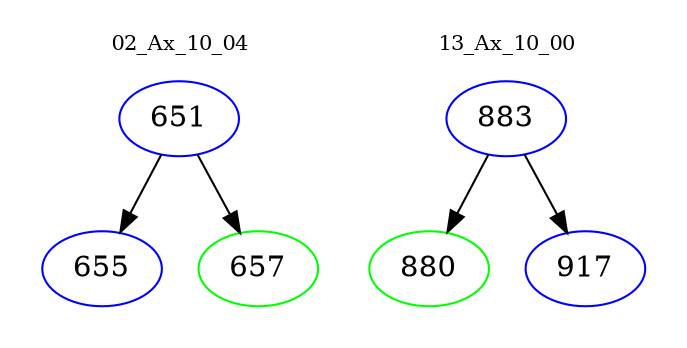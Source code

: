 digraph{
subgraph cluster_0 {
color = white
label = "02_Ax_10_04";
fontsize=10;
T0_651 [label="651", color="blue"]
T0_651 -> T0_655 [color="black"]
T0_655 [label="655", color="blue"]
T0_651 -> T0_657 [color="black"]
T0_657 [label="657", color="green"]
}
subgraph cluster_1 {
color = white
label = "13_Ax_10_00";
fontsize=10;
T1_883 [label="883", color="blue"]
T1_883 -> T1_880 [color="black"]
T1_880 [label="880", color="green"]
T1_883 -> T1_917 [color="black"]
T1_917 [label="917", color="blue"]
}
}
